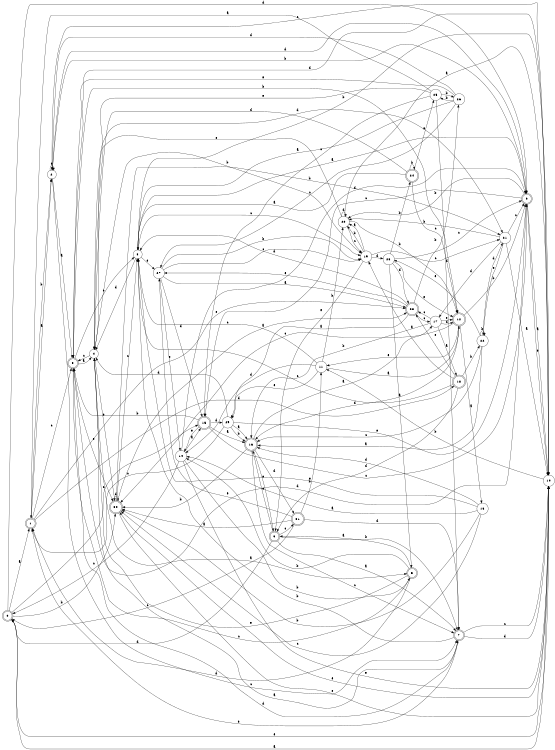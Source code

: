 digraph n26_3 {
__start0 [label="" shape="none"];

rankdir=LR;
size="8,5";

s0 [style="rounded,filled", color="black", fillcolor="white" shape="doublecircle", label="0"];
s1 [style="rounded,filled", color="black", fillcolor="white" shape="doublecircle", label="1"];
s2 [style="filled", color="black", fillcolor="white" shape="circle", label="2"];
s3 [style="rounded,filled", color="black", fillcolor="white" shape="doublecircle", label="3"];
s4 [style="filled", color="black", fillcolor="white" shape="circle", label="4"];
s5 [style="rounded,filled", color="black", fillcolor="white" shape="doublecircle", label="5"];
s6 [style="rounded,filled", color="black", fillcolor="white" shape="doublecircle", label="6"];
s7 [style="rounded,filled", color="black", fillcolor="white" shape="doublecircle", label="7"];
s8 [style="filled", color="black", fillcolor="white" shape="circle", label="8"];
s9 [style="rounded,filled", color="black", fillcolor="white" shape="doublecircle", label="9"];
s10 [style="filled", color="black", fillcolor="white" shape="circle", label="10"];
s11 [style="filled", color="black", fillcolor="white" shape="circle", label="11"];
s12 [style="rounded,filled", color="black", fillcolor="white" shape="doublecircle", label="12"];
s13 [style="filled", color="black", fillcolor="white" shape="circle", label="13"];
s14 [style="filled", color="black", fillcolor="white" shape="circle", label="14"];
s15 [style="rounded,filled", color="black", fillcolor="white" shape="doublecircle", label="15"];
s16 [style="rounded,filled", color="black", fillcolor="white" shape="doublecircle", label="16"];
s17 [style="filled", color="black", fillcolor="white" shape="circle", label="17"];
s18 [style="rounded,filled", color="black", fillcolor="white" shape="doublecircle", label="18"];
s19 [style="filled", color="black", fillcolor="white" shape="circle", label="19"];
s20 [style="filled", color="black", fillcolor="white" shape="circle", label="20"];
s21 [style="filled", color="black", fillcolor="white" shape="circle", label="21"];
s22 [style="filled", color="black", fillcolor="white" shape="circle", label="22"];
s23 [style="filled", color="black", fillcolor="white" shape="circle", label="23"];
s24 [style="rounded,filled", color="black", fillcolor="white" shape="doublecircle", label="24"];
s25 [style="filled", color="black", fillcolor="white" shape="circle", label="25"];
s26 [style="filled", color="black", fillcolor="white" shape="circle", label="26"];
s27 [style="filled", color="black", fillcolor="white" shape="circle", label="27"];
s28 [style="rounded,filled", color="black", fillcolor="white" shape="doublecircle", label="28"];
s29 [style="filled", color="black", fillcolor="white" shape="circle", label="29"];
s30 [style="rounded,filled", color="black", fillcolor="white" shape="doublecircle", label="30"];
s31 [style="rounded,filled", color="black", fillcolor="white" shape="doublecircle", label="31"];
s0 -> s1 [label="a"];
s0 -> s30 [label="b"];
s0 -> s15 [label="c"];
s0 -> s9 [label="d"];
s0 -> s10 [label="e"];
s1 -> s2 [label="a"];
s1 -> s2 [label="b"];
s1 -> s3 [label="c"];
s1 -> s18 [label="d"];
s1 -> s28 [label="e"];
s2 -> s3 [label="a"];
s2 -> s9 [label="b"];
s2 -> s7 [label="c"];
s2 -> s9 [label="d"];
s2 -> s2 [label="e"];
s3 -> s4 [label="a"];
s3 -> s12 [label="b"];
s3 -> s8 [label="c"];
s3 -> s7 [label="d"];
s3 -> s30 [label="e"];
s4 -> s5 [label="a"];
s4 -> s19 [label="b"];
s4 -> s3 [label="c"];
s4 -> s21 [label="d"];
s4 -> s30 [label="e"];
s5 -> s6 [label="a"];
s5 -> s14 [label="b"];
s5 -> s3 [label="c"];
s5 -> s1 [label="d"];
s5 -> s4 [label="e"];
s6 -> s7 [label="a"];
s6 -> s7 [label="b"];
s6 -> s31 [label="c"];
s6 -> s0 [label="d"];
s6 -> s16 [label="e"];
s7 -> s4 [label="a"];
s7 -> s8 [label="b"];
s7 -> s10 [label="c"];
s7 -> s10 [label="d"];
s7 -> s1 [label="e"];
s8 -> s9 [label="a"];
s8 -> s10 [label="b"];
s8 -> s19 [label="c"];
s8 -> s4 [label="d"];
s8 -> s27 [label="e"];
s9 -> s10 [label="a"];
s9 -> s20 [label="b"];
s9 -> s15 [label="c"];
s9 -> s3 [label="d"];
s9 -> s10 [label="e"];
s10 -> s0 [label="a"];
s10 -> s11 [label="b"];
s10 -> s2 [label="c"];
s10 -> s3 [label="d"];
s10 -> s30 [label="e"];
s11 -> s12 [label="a"];
s11 -> s20 [label="b"];
s11 -> s8 [label="c"];
s11 -> s14 [label="d"];
s11 -> s29 [label="e"];
s12 -> s13 [label="a"];
s12 -> s9 [label="b"];
s12 -> s30 [label="c"];
s12 -> s16 [label="d"];
s12 -> s11 [label="e"];
s13 -> s14 [label="a"];
s13 -> s30 [label="b"];
s13 -> s30 [label="c"];
s13 -> s16 [label="d"];
s13 -> s8 [label="e"];
s14 -> s15 [label="a"];
s14 -> s5 [label="b"];
s14 -> s0 [label="c"];
s14 -> s9 [label="d"];
s14 -> s10 [label="e"];
s15 -> s16 [label="a"];
s15 -> s3 [label="b"];
s15 -> s9 [label="c"];
s15 -> s29 [label="d"];
s15 -> s14 [label="e"];
s16 -> s17 [label="a"];
s16 -> s30 [label="b"];
s16 -> s7 [label="c"];
s16 -> s31 [label="d"];
s16 -> s6 [label="e"];
s17 -> s18 [label="a"];
s17 -> s16 [label="b"];
s17 -> s28 [label="c"];
s17 -> s12 [label="d"];
s17 -> s12 [label="e"];
s18 -> s19 [label="a"];
s18 -> s22 [label="b"];
s18 -> s8 [label="c"];
s18 -> s6 [label="d"];
s18 -> s28 [label="e"];
s19 -> s20 [label="a"];
s19 -> s20 [label="b"];
s19 -> s21 [label="c"];
s19 -> s23 [label="d"];
s19 -> s6 [label="e"];
s20 -> s10 [label="a"];
s20 -> s12 [label="b"];
s20 -> s19 [label="c"];
s20 -> s20 [label="d"];
s20 -> s4 [label="e"];
s21 -> s10 [label="a"];
s21 -> s20 [label="b"];
s21 -> s9 [label="c"];
s21 -> s17 [label="d"];
s21 -> s22 [label="e"];
s22 -> s16 [label="a"];
s22 -> s22 [label="b"];
s22 -> s16 [label="c"];
s22 -> s21 [label="d"];
s22 -> s23 [label="e"];
s23 -> s5 [label="a"];
s23 -> s24 [label="b"];
s23 -> s9 [label="c"];
s23 -> s28 [label="d"];
s23 -> s12 [label="e"];
s24 -> s8 [label="a"];
s24 -> s24 [label="b"];
s24 -> s12 [label="c"];
s24 -> s4 [label="d"];
s24 -> s25 [label="e"];
s25 -> s1 [label="a"];
s25 -> s26 [label="b"];
s25 -> s15 [label="c"];
s25 -> s7 [label="d"];
s25 -> s4 [label="e"];
s26 -> s8 [label="a"];
s26 -> s25 [label="b"];
s26 -> s27 [label="c"];
s26 -> s2 [label="d"];
s26 -> s3 [label="e"];
s27 -> s28 [label="a"];
s27 -> s19 [label="b"];
s27 -> s19 [label="c"];
s27 -> s15 [label="d"];
s27 -> s14 [label="e"];
s28 -> s29 [label="a"];
s28 -> s26 [label="b"];
s28 -> s17 [label="c"];
s28 -> s8 [label="d"];
s28 -> s27 [label="e"];
s29 -> s16 [label="a"];
s29 -> s16 [label="b"];
s29 -> s1 [label="c"];
s29 -> s4 [label="d"];
s29 -> s9 [label="e"];
s30 -> s28 [label="a"];
s30 -> s21 [label="b"];
s30 -> s8 [label="c"];
s30 -> s30 [label="d"];
s30 -> s10 [label="e"];
s31 -> s30 [label="a"];
s31 -> s11 [label="b"];
s31 -> s0 [label="c"];
s31 -> s7 [label="d"];
s31 -> s27 [label="e"];

}